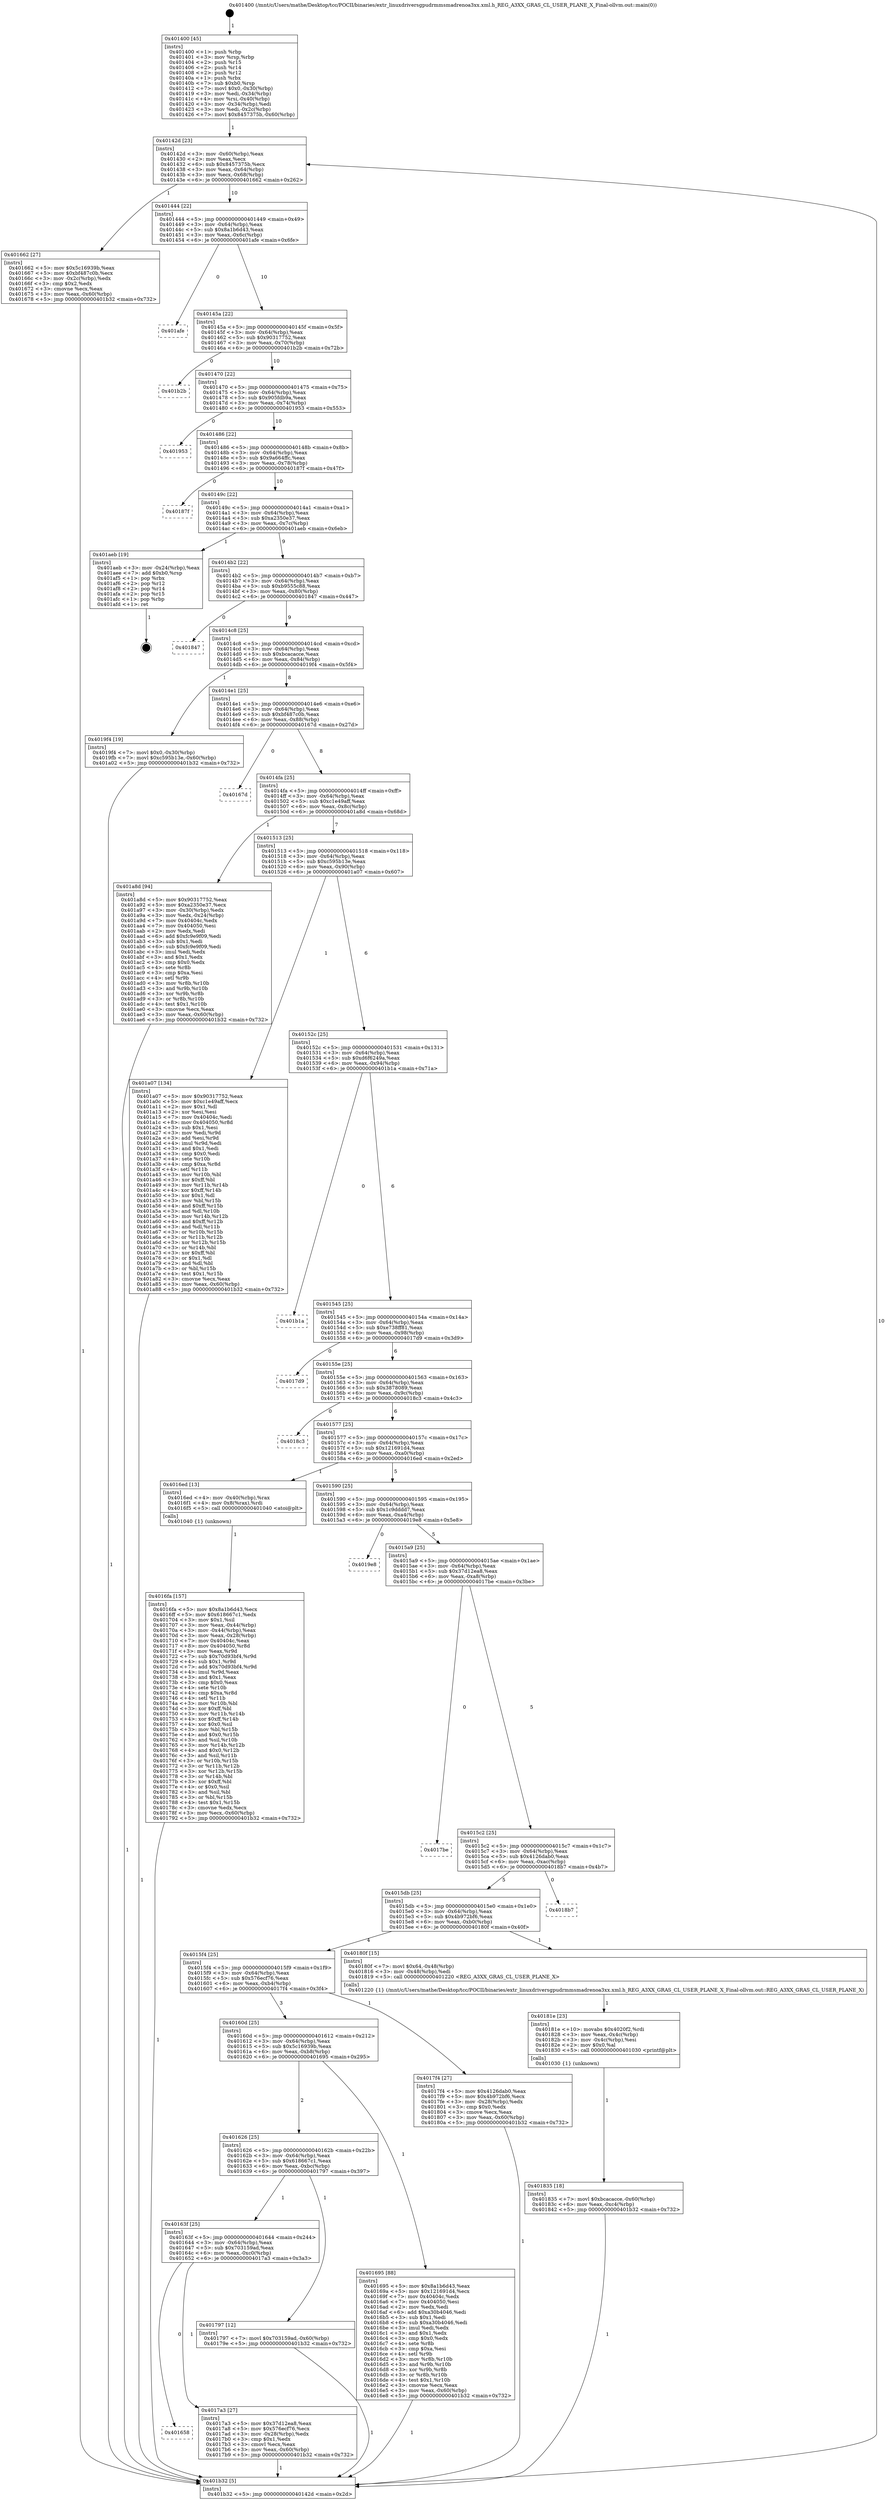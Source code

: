 digraph "0x401400" {
  label = "0x401400 (/mnt/c/Users/mathe/Desktop/tcc/POCII/binaries/extr_linuxdriversgpudrmmsmadrenoa3xx.xml.h_REG_A3XX_GRAS_CL_USER_PLANE_X_Final-ollvm.out::main(0))"
  labelloc = "t"
  node[shape=record]

  Entry [label="",width=0.3,height=0.3,shape=circle,fillcolor=black,style=filled]
  "0x40142d" [label="{
     0x40142d [23]\l
     | [instrs]\l
     &nbsp;&nbsp;0x40142d \<+3\>: mov -0x60(%rbp),%eax\l
     &nbsp;&nbsp;0x401430 \<+2\>: mov %eax,%ecx\l
     &nbsp;&nbsp;0x401432 \<+6\>: sub $0x8457375b,%ecx\l
     &nbsp;&nbsp;0x401438 \<+3\>: mov %eax,-0x64(%rbp)\l
     &nbsp;&nbsp;0x40143b \<+3\>: mov %ecx,-0x68(%rbp)\l
     &nbsp;&nbsp;0x40143e \<+6\>: je 0000000000401662 \<main+0x262\>\l
  }"]
  "0x401662" [label="{
     0x401662 [27]\l
     | [instrs]\l
     &nbsp;&nbsp;0x401662 \<+5\>: mov $0x5c16939b,%eax\l
     &nbsp;&nbsp;0x401667 \<+5\>: mov $0xbf487c0b,%ecx\l
     &nbsp;&nbsp;0x40166c \<+3\>: mov -0x2c(%rbp),%edx\l
     &nbsp;&nbsp;0x40166f \<+3\>: cmp $0x2,%edx\l
     &nbsp;&nbsp;0x401672 \<+3\>: cmovne %ecx,%eax\l
     &nbsp;&nbsp;0x401675 \<+3\>: mov %eax,-0x60(%rbp)\l
     &nbsp;&nbsp;0x401678 \<+5\>: jmp 0000000000401b32 \<main+0x732\>\l
  }"]
  "0x401444" [label="{
     0x401444 [22]\l
     | [instrs]\l
     &nbsp;&nbsp;0x401444 \<+5\>: jmp 0000000000401449 \<main+0x49\>\l
     &nbsp;&nbsp;0x401449 \<+3\>: mov -0x64(%rbp),%eax\l
     &nbsp;&nbsp;0x40144c \<+5\>: sub $0x8a1b6d43,%eax\l
     &nbsp;&nbsp;0x401451 \<+3\>: mov %eax,-0x6c(%rbp)\l
     &nbsp;&nbsp;0x401454 \<+6\>: je 0000000000401afe \<main+0x6fe\>\l
  }"]
  "0x401b32" [label="{
     0x401b32 [5]\l
     | [instrs]\l
     &nbsp;&nbsp;0x401b32 \<+5\>: jmp 000000000040142d \<main+0x2d\>\l
  }"]
  "0x401400" [label="{
     0x401400 [45]\l
     | [instrs]\l
     &nbsp;&nbsp;0x401400 \<+1\>: push %rbp\l
     &nbsp;&nbsp;0x401401 \<+3\>: mov %rsp,%rbp\l
     &nbsp;&nbsp;0x401404 \<+2\>: push %r15\l
     &nbsp;&nbsp;0x401406 \<+2\>: push %r14\l
     &nbsp;&nbsp;0x401408 \<+2\>: push %r12\l
     &nbsp;&nbsp;0x40140a \<+1\>: push %rbx\l
     &nbsp;&nbsp;0x40140b \<+7\>: sub $0xb0,%rsp\l
     &nbsp;&nbsp;0x401412 \<+7\>: movl $0x0,-0x30(%rbp)\l
     &nbsp;&nbsp;0x401419 \<+3\>: mov %edi,-0x34(%rbp)\l
     &nbsp;&nbsp;0x40141c \<+4\>: mov %rsi,-0x40(%rbp)\l
     &nbsp;&nbsp;0x401420 \<+3\>: mov -0x34(%rbp),%edi\l
     &nbsp;&nbsp;0x401423 \<+3\>: mov %edi,-0x2c(%rbp)\l
     &nbsp;&nbsp;0x401426 \<+7\>: movl $0x8457375b,-0x60(%rbp)\l
  }"]
  Exit [label="",width=0.3,height=0.3,shape=circle,fillcolor=black,style=filled,peripheries=2]
  "0x401afe" [label="{
     0x401afe\l
  }", style=dashed]
  "0x40145a" [label="{
     0x40145a [22]\l
     | [instrs]\l
     &nbsp;&nbsp;0x40145a \<+5\>: jmp 000000000040145f \<main+0x5f\>\l
     &nbsp;&nbsp;0x40145f \<+3\>: mov -0x64(%rbp),%eax\l
     &nbsp;&nbsp;0x401462 \<+5\>: sub $0x90317752,%eax\l
     &nbsp;&nbsp;0x401467 \<+3\>: mov %eax,-0x70(%rbp)\l
     &nbsp;&nbsp;0x40146a \<+6\>: je 0000000000401b2b \<main+0x72b\>\l
  }"]
  "0x401835" [label="{
     0x401835 [18]\l
     | [instrs]\l
     &nbsp;&nbsp;0x401835 \<+7\>: movl $0xbcacacce,-0x60(%rbp)\l
     &nbsp;&nbsp;0x40183c \<+6\>: mov %eax,-0xc4(%rbp)\l
     &nbsp;&nbsp;0x401842 \<+5\>: jmp 0000000000401b32 \<main+0x732\>\l
  }"]
  "0x401b2b" [label="{
     0x401b2b\l
  }", style=dashed]
  "0x401470" [label="{
     0x401470 [22]\l
     | [instrs]\l
     &nbsp;&nbsp;0x401470 \<+5\>: jmp 0000000000401475 \<main+0x75\>\l
     &nbsp;&nbsp;0x401475 \<+3\>: mov -0x64(%rbp),%eax\l
     &nbsp;&nbsp;0x401478 \<+5\>: sub $0x905fdb9a,%eax\l
     &nbsp;&nbsp;0x40147d \<+3\>: mov %eax,-0x74(%rbp)\l
     &nbsp;&nbsp;0x401480 \<+6\>: je 0000000000401953 \<main+0x553\>\l
  }"]
  "0x40181e" [label="{
     0x40181e [23]\l
     | [instrs]\l
     &nbsp;&nbsp;0x40181e \<+10\>: movabs $0x4020f2,%rdi\l
     &nbsp;&nbsp;0x401828 \<+3\>: mov %eax,-0x4c(%rbp)\l
     &nbsp;&nbsp;0x40182b \<+3\>: mov -0x4c(%rbp),%esi\l
     &nbsp;&nbsp;0x40182e \<+2\>: mov $0x0,%al\l
     &nbsp;&nbsp;0x401830 \<+5\>: call 0000000000401030 \<printf@plt\>\l
     | [calls]\l
     &nbsp;&nbsp;0x401030 \{1\} (unknown)\l
  }"]
  "0x401953" [label="{
     0x401953\l
  }", style=dashed]
  "0x401486" [label="{
     0x401486 [22]\l
     | [instrs]\l
     &nbsp;&nbsp;0x401486 \<+5\>: jmp 000000000040148b \<main+0x8b\>\l
     &nbsp;&nbsp;0x40148b \<+3\>: mov -0x64(%rbp),%eax\l
     &nbsp;&nbsp;0x40148e \<+5\>: sub $0x9a664ffc,%eax\l
     &nbsp;&nbsp;0x401493 \<+3\>: mov %eax,-0x78(%rbp)\l
     &nbsp;&nbsp;0x401496 \<+6\>: je 000000000040187f \<main+0x47f\>\l
  }"]
  "0x401658" [label="{
     0x401658\l
  }", style=dashed]
  "0x40187f" [label="{
     0x40187f\l
  }", style=dashed]
  "0x40149c" [label="{
     0x40149c [22]\l
     | [instrs]\l
     &nbsp;&nbsp;0x40149c \<+5\>: jmp 00000000004014a1 \<main+0xa1\>\l
     &nbsp;&nbsp;0x4014a1 \<+3\>: mov -0x64(%rbp),%eax\l
     &nbsp;&nbsp;0x4014a4 \<+5\>: sub $0xa2350e37,%eax\l
     &nbsp;&nbsp;0x4014a9 \<+3\>: mov %eax,-0x7c(%rbp)\l
     &nbsp;&nbsp;0x4014ac \<+6\>: je 0000000000401aeb \<main+0x6eb\>\l
  }"]
  "0x4017a3" [label="{
     0x4017a3 [27]\l
     | [instrs]\l
     &nbsp;&nbsp;0x4017a3 \<+5\>: mov $0x37d12ea8,%eax\l
     &nbsp;&nbsp;0x4017a8 \<+5\>: mov $0x576ecf76,%ecx\l
     &nbsp;&nbsp;0x4017ad \<+3\>: mov -0x28(%rbp),%edx\l
     &nbsp;&nbsp;0x4017b0 \<+3\>: cmp $0x1,%edx\l
     &nbsp;&nbsp;0x4017b3 \<+3\>: cmovl %ecx,%eax\l
     &nbsp;&nbsp;0x4017b6 \<+3\>: mov %eax,-0x60(%rbp)\l
     &nbsp;&nbsp;0x4017b9 \<+5\>: jmp 0000000000401b32 \<main+0x732\>\l
  }"]
  "0x401aeb" [label="{
     0x401aeb [19]\l
     | [instrs]\l
     &nbsp;&nbsp;0x401aeb \<+3\>: mov -0x24(%rbp),%eax\l
     &nbsp;&nbsp;0x401aee \<+7\>: add $0xb0,%rsp\l
     &nbsp;&nbsp;0x401af5 \<+1\>: pop %rbx\l
     &nbsp;&nbsp;0x401af6 \<+2\>: pop %r12\l
     &nbsp;&nbsp;0x401af8 \<+2\>: pop %r14\l
     &nbsp;&nbsp;0x401afa \<+2\>: pop %r15\l
     &nbsp;&nbsp;0x401afc \<+1\>: pop %rbp\l
     &nbsp;&nbsp;0x401afd \<+1\>: ret\l
  }"]
  "0x4014b2" [label="{
     0x4014b2 [22]\l
     | [instrs]\l
     &nbsp;&nbsp;0x4014b2 \<+5\>: jmp 00000000004014b7 \<main+0xb7\>\l
     &nbsp;&nbsp;0x4014b7 \<+3\>: mov -0x64(%rbp),%eax\l
     &nbsp;&nbsp;0x4014ba \<+5\>: sub $0xb9555c88,%eax\l
     &nbsp;&nbsp;0x4014bf \<+3\>: mov %eax,-0x80(%rbp)\l
     &nbsp;&nbsp;0x4014c2 \<+6\>: je 0000000000401847 \<main+0x447\>\l
  }"]
  "0x40163f" [label="{
     0x40163f [25]\l
     | [instrs]\l
     &nbsp;&nbsp;0x40163f \<+5\>: jmp 0000000000401644 \<main+0x244\>\l
     &nbsp;&nbsp;0x401644 \<+3\>: mov -0x64(%rbp),%eax\l
     &nbsp;&nbsp;0x401647 \<+5\>: sub $0x703159ad,%eax\l
     &nbsp;&nbsp;0x40164c \<+6\>: mov %eax,-0xc0(%rbp)\l
     &nbsp;&nbsp;0x401652 \<+6\>: je 00000000004017a3 \<main+0x3a3\>\l
  }"]
  "0x401847" [label="{
     0x401847\l
  }", style=dashed]
  "0x4014c8" [label="{
     0x4014c8 [25]\l
     | [instrs]\l
     &nbsp;&nbsp;0x4014c8 \<+5\>: jmp 00000000004014cd \<main+0xcd\>\l
     &nbsp;&nbsp;0x4014cd \<+3\>: mov -0x64(%rbp),%eax\l
     &nbsp;&nbsp;0x4014d0 \<+5\>: sub $0xbcacacce,%eax\l
     &nbsp;&nbsp;0x4014d5 \<+6\>: mov %eax,-0x84(%rbp)\l
     &nbsp;&nbsp;0x4014db \<+6\>: je 00000000004019f4 \<main+0x5f4\>\l
  }"]
  "0x401797" [label="{
     0x401797 [12]\l
     | [instrs]\l
     &nbsp;&nbsp;0x401797 \<+7\>: movl $0x703159ad,-0x60(%rbp)\l
     &nbsp;&nbsp;0x40179e \<+5\>: jmp 0000000000401b32 \<main+0x732\>\l
  }"]
  "0x4019f4" [label="{
     0x4019f4 [19]\l
     | [instrs]\l
     &nbsp;&nbsp;0x4019f4 \<+7\>: movl $0x0,-0x30(%rbp)\l
     &nbsp;&nbsp;0x4019fb \<+7\>: movl $0xc595b13e,-0x60(%rbp)\l
     &nbsp;&nbsp;0x401a02 \<+5\>: jmp 0000000000401b32 \<main+0x732\>\l
  }"]
  "0x4014e1" [label="{
     0x4014e1 [25]\l
     | [instrs]\l
     &nbsp;&nbsp;0x4014e1 \<+5\>: jmp 00000000004014e6 \<main+0xe6\>\l
     &nbsp;&nbsp;0x4014e6 \<+3\>: mov -0x64(%rbp),%eax\l
     &nbsp;&nbsp;0x4014e9 \<+5\>: sub $0xbf487c0b,%eax\l
     &nbsp;&nbsp;0x4014ee \<+6\>: mov %eax,-0x88(%rbp)\l
     &nbsp;&nbsp;0x4014f4 \<+6\>: je 000000000040167d \<main+0x27d\>\l
  }"]
  "0x4016fa" [label="{
     0x4016fa [157]\l
     | [instrs]\l
     &nbsp;&nbsp;0x4016fa \<+5\>: mov $0x8a1b6d43,%ecx\l
     &nbsp;&nbsp;0x4016ff \<+5\>: mov $0x618667c1,%edx\l
     &nbsp;&nbsp;0x401704 \<+3\>: mov $0x1,%sil\l
     &nbsp;&nbsp;0x401707 \<+3\>: mov %eax,-0x44(%rbp)\l
     &nbsp;&nbsp;0x40170a \<+3\>: mov -0x44(%rbp),%eax\l
     &nbsp;&nbsp;0x40170d \<+3\>: mov %eax,-0x28(%rbp)\l
     &nbsp;&nbsp;0x401710 \<+7\>: mov 0x40404c,%eax\l
     &nbsp;&nbsp;0x401717 \<+8\>: mov 0x404050,%r8d\l
     &nbsp;&nbsp;0x40171f \<+3\>: mov %eax,%r9d\l
     &nbsp;&nbsp;0x401722 \<+7\>: sub $0x70d93bf4,%r9d\l
     &nbsp;&nbsp;0x401729 \<+4\>: sub $0x1,%r9d\l
     &nbsp;&nbsp;0x40172d \<+7\>: add $0x70d93bf4,%r9d\l
     &nbsp;&nbsp;0x401734 \<+4\>: imul %r9d,%eax\l
     &nbsp;&nbsp;0x401738 \<+3\>: and $0x1,%eax\l
     &nbsp;&nbsp;0x40173b \<+3\>: cmp $0x0,%eax\l
     &nbsp;&nbsp;0x40173e \<+4\>: sete %r10b\l
     &nbsp;&nbsp;0x401742 \<+4\>: cmp $0xa,%r8d\l
     &nbsp;&nbsp;0x401746 \<+4\>: setl %r11b\l
     &nbsp;&nbsp;0x40174a \<+3\>: mov %r10b,%bl\l
     &nbsp;&nbsp;0x40174d \<+3\>: xor $0xff,%bl\l
     &nbsp;&nbsp;0x401750 \<+3\>: mov %r11b,%r14b\l
     &nbsp;&nbsp;0x401753 \<+4\>: xor $0xff,%r14b\l
     &nbsp;&nbsp;0x401757 \<+4\>: xor $0x0,%sil\l
     &nbsp;&nbsp;0x40175b \<+3\>: mov %bl,%r15b\l
     &nbsp;&nbsp;0x40175e \<+4\>: and $0x0,%r15b\l
     &nbsp;&nbsp;0x401762 \<+3\>: and %sil,%r10b\l
     &nbsp;&nbsp;0x401765 \<+3\>: mov %r14b,%r12b\l
     &nbsp;&nbsp;0x401768 \<+4\>: and $0x0,%r12b\l
     &nbsp;&nbsp;0x40176c \<+3\>: and %sil,%r11b\l
     &nbsp;&nbsp;0x40176f \<+3\>: or %r10b,%r15b\l
     &nbsp;&nbsp;0x401772 \<+3\>: or %r11b,%r12b\l
     &nbsp;&nbsp;0x401775 \<+3\>: xor %r12b,%r15b\l
     &nbsp;&nbsp;0x401778 \<+3\>: or %r14b,%bl\l
     &nbsp;&nbsp;0x40177b \<+3\>: xor $0xff,%bl\l
     &nbsp;&nbsp;0x40177e \<+4\>: or $0x0,%sil\l
     &nbsp;&nbsp;0x401782 \<+3\>: and %sil,%bl\l
     &nbsp;&nbsp;0x401785 \<+3\>: or %bl,%r15b\l
     &nbsp;&nbsp;0x401788 \<+4\>: test $0x1,%r15b\l
     &nbsp;&nbsp;0x40178c \<+3\>: cmovne %edx,%ecx\l
     &nbsp;&nbsp;0x40178f \<+3\>: mov %ecx,-0x60(%rbp)\l
     &nbsp;&nbsp;0x401792 \<+5\>: jmp 0000000000401b32 \<main+0x732\>\l
  }"]
  "0x40167d" [label="{
     0x40167d\l
  }", style=dashed]
  "0x4014fa" [label="{
     0x4014fa [25]\l
     | [instrs]\l
     &nbsp;&nbsp;0x4014fa \<+5\>: jmp 00000000004014ff \<main+0xff\>\l
     &nbsp;&nbsp;0x4014ff \<+3\>: mov -0x64(%rbp),%eax\l
     &nbsp;&nbsp;0x401502 \<+5\>: sub $0xc1e49aff,%eax\l
     &nbsp;&nbsp;0x401507 \<+6\>: mov %eax,-0x8c(%rbp)\l
     &nbsp;&nbsp;0x40150d \<+6\>: je 0000000000401a8d \<main+0x68d\>\l
  }"]
  "0x401626" [label="{
     0x401626 [25]\l
     | [instrs]\l
     &nbsp;&nbsp;0x401626 \<+5\>: jmp 000000000040162b \<main+0x22b\>\l
     &nbsp;&nbsp;0x40162b \<+3\>: mov -0x64(%rbp),%eax\l
     &nbsp;&nbsp;0x40162e \<+5\>: sub $0x618667c1,%eax\l
     &nbsp;&nbsp;0x401633 \<+6\>: mov %eax,-0xbc(%rbp)\l
     &nbsp;&nbsp;0x401639 \<+6\>: je 0000000000401797 \<main+0x397\>\l
  }"]
  "0x401a8d" [label="{
     0x401a8d [94]\l
     | [instrs]\l
     &nbsp;&nbsp;0x401a8d \<+5\>: mov $0x90317752,%eax\l
     &nbsp;&nbsp;0x401a92 \<+5\>: mov $0xa2350e37,%ecx\l
     &nbsp;&nbsp;0x401a97 \<+3\>: mov -0x30(%rbp),%edx\l
     &nbsp;&nbsp;0x401a9a \<+3\>: mov %edx,-0x24(%rbp)\l
     &nbsp;&nbsp;0x401a9d \<+7\>: mov 0x40404c,%edx\l
     &nbsp;&nbsp;0x401aa4 \<+7\>: mov 0x404050,%esi\l
     &nbsp;&nbsp;0x401aab \<+2\>: mov %edx,%edi\l
     &nbsp;&nbsp;0x401aad \<+6\>: add $0xfc9e9f09,%edi\l
     &nbsp;&nbsp;0x401ab3 \<+3\>: sub $0x1,%edi\l
     &nbsp;&nbsp;0x401ab6 \<+6\>: sub $0xfc9e9f09,%edi\l
     &nbsp;&nbsp;0x401abc \<+3\>: imul %edi,%edx\l
     &nbsp;&nbsp;0x401abf \<+3\>: and $0x1,%edx\l
     &nbsp;&nbsp;0x401ac2 \<+3\>: cmp $0x0,%edx\l
     &nbsp;&nbsp;0x401ac5 \<+4\>: sete %r8b\l
     &nbsp;&nbsp;0x401ac9 \<+3\>: cmp $0xa,%esi\l
     &nbsp;&nbsp;0x401acc \<+4\>: setl %r9b\l
     &nbsp;&nbsp;0x401ad0 \<+3\>: mov %r8b,%r10b\l
     &nbsp;&nbsp;0x401ad3 \<+3\>: and %r9b,%r10b\l
     &nbsp;&nbsp;0x401ad6 \<+3\>: xor %r9b,%r8b\l
     &nbsp;&nbsp;0x401ad9 \<+3\>: or %r8b,%r10b\l
     &nbsp;&nbsp;0x401adc \<+4\>: test $0x1,%r10b\l
     &nbsp;&nbsp;0x401ae0 \<+3\>: cmovne %ecx,%eax\l
     &nbsp;&nbsp;0x401ae3 \<+3\>: mov %eax,-0x60(%rbp)\l
     &nbsp;&nbsp;0x401ae6 \<+5\>: jmp 0000000000401b32 \<main+0x732\>\l
  }"]
  "0x401513" [label="{
     0x401513 [25]\l
     | [instrs]\l
     &nbsp;&nbsp;0x401513 \<+5\>: jmp 0000000000401518 \<main+0x118\>\l
     &nbsp;&nbsp;0x401518 \<+3\>: mov -0x64(%rbp),%eax\l
     &nbsp;&nbsp;0x40151b \<+5\>: sub $0xc595b13e,%eax\l
     &nbsp;&nbsp;0x401520 \<+6\>: mov %eax,-0x90(%rbp)\l
     &nbsp;&nbsp;0x401526 \<+6\>: je 0000000000401a07 \<main+0x607\>\l
  }"]
  "0x401695" [label="{
     0x401695 [88]\l
     | [instrs]\l
     &nbsp;&nbsp;0x401695 \<+5\>: mov $0x8a1b6d43,%eax\l
     &nbsp;&nbsp;0x40169a \<+5\>: mov $0x121691d4,%ecx\l
     &nbsp;&nbsp;0x40169f \<+7\>: mov 0x40404c,%edx\l
     &nbsp;&nbsp;0x4016a6 \<+7\>: mov 0x404050,%esi\l
     &nbsp;&nbsp;0x4016ad \<+2\>: mov %edx,%edi\l
     &nbsp;&nbsp;0x4016af \<+6\>: add $0xa30b4046,%edi\l
     &nbsp;&nbsp;0x4016b5 \<+3\>: sub $0x1,%edi\l
     &nbsp;&nbsp;0x4016b8 \<+6\>: sub $0xa30b4046,%edi\l
     &nbsp;&nbsp;0x4016be \<+3\>: imul %edi,%edx\l
     &nbsp;&nbsp;0x4016c1 \<+3\>: and $0x1,%edx\l
     &nbsp;&nbsp;0x4016c4 \<+3\>: cmp $0x0,%edx\l
     &nbsp;&nbsp;0x4016c7 \<+4\>: sete %r8b\l
     &nbsp;&nbsp;0x4016cb \<+3\>: cmp $0xa,%esi\l
     &nbsp;&nbsp;0x4016ce \<+4\>: setl %r9b\l
     &nbsp;&nbsp;0x4016d2 \<+3\>: mov %r8b,%r10b\l
     &nbsp;&nbsp;0x4016d5 \<+3\>: and %r9b,%r10b\l
     &nbsp;&nbsp;0x4016d8 \<+3\>: xor %r9b,%r8b\l
     &nbsp;&nbsp;0x4016db \<+3\>: or %r8b,%r10b\l
     &nbsp;&nbsp;0x4016de \<+4\>: test $0x1,%r10b\l
     &nbsp;&nbsp;0x4016e2 \<+3\>: cmovne %ecx,%eax\l
     &nbsp;&nbsp;0x4016e5 \<+3\>: mov %eax,-0x60(%rbp)\l
     &nbsp;&nbsp;0x4016e8 \<+5\>: jmp 0000000000401b32 \<main+0x732\>\l
  }"]
  "0x401a07" [label="{
     0x401a07 [134]\l
     | [instrs]\l
     &nbsp;&nbsp;0x401a07 \<+5\>: mov $0x90317752,%eax\l
     &nbsp;&nbsp;0x401a0c \<+5\>: mov $0xc1e49aff,%ecx\l
     &nbsp;&nbsp;0x401a11 \<+2\>: mov $0x1,%dl\l
     &nbsp;&nbsp;0x401a13 \<+2\>: xor %esi,%esi\l
     &nbsp;&nbsp;0x401a15 \<+7\>: mov 0x40404c,%edi\l
     &nbsp;&nbsp;0x401a1c \<+8\>: mov 0x404050,%r8d\l
     &nbsp;&nbsp;0x401a24 \<+3\>: sub $0x1,%esi\l
     &nbsp;&nbsp;0x401a27 \<+3\>: mov %edi,%r9d\l
     &nbsp;&nbsp;0x401a2a \<+3\>: add %esi,%r9d\l
     &nbsp;&nbsp;0x401a2d \<+4\>: imul %r9d,%edi\l
     &nbsp;&nbsp;0x401a31 \<+3\>: and $0x1,%edi\l
     &nbsp;&nbsp;0x401a34 \<+3\>: cmp $0x0,%edi\l
     &nbsp;&nbsp;0x401a37 \<+4\>: sete %r10b\l
     &nbsp;&nbsp;0x401a3b \<+4\>: cmp $0xa,%r8d\l
     &nbsp;&nbsp;0x401a3f \<+4\>: setl %r11b\l
     &nbsp;&nbsp;0x401a43 \<+3\>: mov %r10b,%bl\l
     &nbsp;&nbsp;0x401a46 \<+3\>: xor $0xff,%bl\l
     &nbsp;&nbsp;0x401a49 \<+3\>: mov %r11b,%r14b\l
     &nbsp;&nbsp;0x401a4c \<+4\>: xor $0xff,%r14b\l
     &nbsp;&nbsp;0x401a50 \<+3\>: xor $0x1,%dl\l
     &nbsp;&nbsp;0x401a53 \<+3\>: mov %bl,%r15b\l
     &nbsp;&nbsp;0x401a56 \<+4\>: and $0xff,%r15b\l
     &nbsp;&nbsp;0x401a5a \<+3\>: and %dl,%r10b\l
     &nbsp;&nbsp;0x401a5d \<+3\>: mov %r14b,%r12b\l
     &nbsp;&nbsp;0x401a60 \<+4\>: and $0xff,%r12b\l
     &nbsp;&nbsp;0x401a64 \<+3\>: and %dl,%r11b\l
     &nbsp;&nbsp;0x401a67 \<+3\>: or %r10b,%r15b\l
     &nbsp;&nbsp;0x401a6a \<+3\>: or %r11b,%r12b\l
     &nbsp;&nbsp;0x401a6d \<+3\>: xor %r12b,%r15b\l
     &nbsp;&nbsp;0x401a70 \<+3\>: or %r14b,%bl\l
     &nbsp;&nbsp;0x401a73 \<+3\>: xor $0xff,%bl\l
     &nbsp;&nbsp;0x401a76 \<+3\>: or $0x1,%dl\l
     &nbsp;&nbsp;0x401a79 \<+2\>: and %dl,%bl\l
     &nbsp;&nbsp;0x401a7b \<+3\>: or %bl,%r15b\l
     &nbsp;&nbsp;0x401a7e \<+4\>: test $0x1,%r15b\l
     &nbsp;&nbsp;0x401a82 \<+3\>: cmovne %ecx,%eax\l
     &nbsp;&nbsp;0x401a85 \<+3\>: mov %eax,-0x60(%rbp)\l
     &nbsp;&nbsp;0x401a88 \<+5\>: jmp 0000000000401b32 \<main+0x732\>\l
  }"]
  "0x40152c" [label="{
     0x40152c [25]\l
     | [instrs]\l
     &nbsp;&nbsp;0x40152c \<+5\>: jmp 0000000000401531 \<main+0x131\>\l
     &nbsp;&nbsp;0x401531 \<+3\>: mov -0x64(%rbp),%eax\l
     &nbsp;&nbsp;0x401534 \<+5\>: sub $0xd6f6249a,%eax\l
     &nbsp;&nbsp;0x401539 \<+6\>: mov %eax,-0x94(%rbp)\l
     &nbsp;&nbsp;0x40153f \<+6\>: je 0000000000401b1a \<main+0x71a\>\l
  }"]
  "0x40160d" [label="{
     0x40160d [25]\l
     | [instrs]\l
     &nbsp;&nbsp;0x40160d \<+5\>: jmp 0000000000401612 \<main+0x212\>\l
     &nbsp;&nbsp;0x401612 \<+3\>: mov -0x64(%rbp),%eax\l
     &nbsp;&nbsp;0x401615 \<+5\>: sub $0x5c16939b,%eax\l
     &nbsp;&nbsp;0x40161a \<+6\>: mov %eax,-0xb8(%rbp)\l
     &nbsp;&nbsp;0x401620 \<+6\>: je 0000000000401695 \<main+0x295\>\l
  }"]
  "0x401b1a" [label="{
     0x401b1a\l
  }", style=dashed]
  "0x401545" [label="{
     0x401545 [25]\l
     | [instrs]\l
     &nbsp;&nbsp;0x401545 \<+5\>: jmp 000000000040154a \<main+0x14a\>\l
     &nbsp;&nbsp;0x40154a \<+3\>: mov -0x64(%rbp),%eax\l
     &nbsp;&nbsp;0x40154d \<+5\>: sub $0xe738ff81,%eax\l
     &nbsp;&nbsp;0x401552 \<+6\>: mov %eax,-0x98(%rbp)\l
     &nbsp;&nbsp;0x401558 \<+6\>: je 00000000004017d9 \<main+0x3d9\>\l
  }"]
  "0x4017f4" [label="{
     0x4017f4 [27]\l
     | [instrs]\l
     &nbsp;&nbsp;0x4017f4 \<+5\>: mov $0x4126dab0,%eax\l
     &nbsp;&nbsp;0x4017f9 \<+5\>: mov $0x4b972bf6,%ecx\l
     &nbsp;&nbsp;0x4017fe \<+3\>: mov -0x28(%rbp),%edx\l
     &nbsp;&nbsp;0x401801 \<+3\>: cmp $0x0,%edx\l
     &nbsp;&nbsp;0x401804 \<+3\>: cmove %ecx,%eax\l
     &nbsp;&nbsp;0x401807 \<+3\>: mov %eax,-0x60(%rbp)\l
     &nbsp;&nbsp;0x40180a \<+5\>: jmp 0000000000401b32 \<main+0x732\>\l
  }"]
  "0x4017d9" [label="{
     0x4017d9\l
  }", style=dashed]
  "0x40155e" [label="{
     0x40155e [25]\l
     | [instrs]\l
     &nbsp;&nbsp;0x40155e \<+5\>: jmp 0000000000401563 \<main+0x163\>\l
     &nbsp;&nbsp;0x401563 \<+3\>: mov -0x64(%rbp),%eax\l
     &nbsp;&nbsp;0x401566 \<+5\>: sub $0x3878089,%eax\l
     &nbsp;&nbsp;0x40156b \<+6\>: mov %eax,-0x9c(%rbp)\l
     &nbsp;&nbsp;0x401571 \<+6\>: je 00000000004018c3 \<main+0x4c3\>\l
  }"]
  "0x4015f4" [label="{
     0x4015f4 [25]\l
     | [instrs]\l
     &nbsp;&nbsp;0x4015f4 \<+5\>: jmp 00000000004015f9 \<main+0x1f9\>\l
     &nbsp;&nbsp;0x4015f9 \<+3\>: mov -0x64(%rbp),%eax\l
     &nbsp;&nbsp;0x4015fc \<+5\>: sub $0x576ecf76,%eax\l
     &nbsp;&nbsp;0x401601 \<+6\>: mov %eax,-0xb4(%rbp)\l
     &nbsp;&nbsp;0x401607 \<+6\>: je 00000000004017f4 \<main+0x3f4\>\l
  }"]
  "0x4018c3" [label="{
     0x4018c3\l
  }", style=dashed]
  "0x401577" [label="{
     0x401577 [25]\l
     | [instrs]\l
     &nbsp;&nbsp;0x401577 \<+5\>: jmp 000000000040157c \<main+0x17c\>\l
     &nbsp;&nbsp;0x40157c \<+3\>: mov -0x64(%rbp),%eax\l
     &nbsp;&nbsp;0x40157f \<+5\>: sub $0x121691d4,%eax\l
     &nbsp;&nbsp;0x401584 \<+6\>: mov %eax,-0xa0(%rbp)\l
     &nbsp;&nbsp;0x40158a \<+6\>: je 00000000004016ed \<main+0x2ed\>\l
  }"]
  "0x40180f" [label="{
     0x40180f [15]\l
     | [instrs]\l
     &nbsp;&nbsp;0x40180f \<+7\>: movl $0x64,-0x48(%rbp)\l
     &nbsp;&nbsp;0x401816 \<+3\>: mov -0x48(%rbp),%edi\l
     &nbsp;&nbsp;0x401819 \<+5\>: call 0000000000401220 \<REG_A3XX_GRAS_CL_USER_PLANE_X\>\l
     | [calls]\l
     &nbsp;&nbsp;0x401220 \{1\} (/mnt/c/Users/mathe/Desktop/tcc/POCII/binaries/extr_linuxdriversgpudrmmsmadrenoa3xx.xml.h_REG_A3XX_GRAS_CL_USER_PLANE_X_Final-ollvm.out::REG_A3XX_GRAS_CL_USER_PLANE_X)\l
  }"]
  "0x4016ed" [label="{
     0x4016ed [13]\l
     | [instrs]\l
     &nbsp;&nbsp;0x4016ed \<+4\>: mov -0x40(%rbp),%rax\l
     &nbsp;&nbsp;0x4016f1 \<+4\>: mov 0x8(%rax),%rdi\l
     &nbsp;&nbsp;0x4016f5 \<+5\>: call 0000000000401040 \<atoi@plt\>\l
     | [calls]\l
     &nbsp;&nbsp;0x401040 \{1\} (unknown)\l
  }"]
  "0x401590" [label="{
     0x401590 [25]\l
     | [instrs]\l
     &nbsp;&nbsp;0x401590 \<+5\>: jmp 0000000000401595 \<main+0x195\>\l
     &nbsp;&nbsp;0x401595 \<+3\>: mov -0x64(%rbp),%eax\l
     &nbsp;&nbsp;0x401598 \<+5\>: sub $0x1c9dddd7,%eax\l
     &nbsp;&nbsp;0x40159d \<+6\>: mov %eax,-0xa4(%rbp)\l
     &nbsp;&nbsp;0x4015a3 \<+6\>: je 00000000004019e8 \<main+0x5e8\>\l
  }"]
  "0x4015db" [label="{
     0x4015db [25]\l
     | [instrs]\l
     &nbsp;&nbsp;0x4015db \<+5\>: jmp 00000000004015e0 \<main+0x1e0\>\l
     &nbsp;&nbsp;0x4015e0 \<+3\>: mov -0x64(%rbp),%eax\l
     &nbsp;&nbsp;0x4015e3 \<+5\>: sub $0x4b972bf6,%eax\l
     &nbsp;&nbsp;0x4015e8 \<+6\>: mov %eax,-0xb0(%rbp)\l
     &nbsp;&nbsp;0x4015ee \<+6\>: je 000000000040180f \<main+0x40f\>\l
  }"]
  "0x4019e8" [label="{
     0x4019e8\l
  }", style=dashed]
  "0x4015a9" [label="{
     0x4015a9 [25]\l
     | [instrs]\l
     &nbsp;&nbsp;0x4015a9 \<+5\>: jmp 00000000004015ae \<main+0x1ae\>\l
     &nbsp;&nbsp;0x4015ae \<+3\>: mov -0x64(%rbp),%eax\l
     &nbsp;&nbsp;0x4015b1 \<+5\>: sub $0x37d12ea8,%eax\l
     &nbsp;&nbsp;0x4015b6 \<+6\>: mov %eax,-0xa8(%rbp)\l
     &nbsp;&nbsp;0x4015bc \<+6\>: je 00000000004017be \<main+0x3be\>\l
  }"]
  "0x4018b7" [label="{
     0x4018b7\l
  }", style=dashed]
  "0x4017be" [label="{
     0x4017be\l
  }", style=dashed]
  "0x4015c2" [label="{
     0x4015c2 [25]\l
     | [instrs]\l
     &nbsp;&nbsp;0x4015c2 \<+5\>: jmp 00000000004015c7 \<main+0x1c7\>\l
     &nbsp;&nbsp;0x4015c7 \<+3\>: mov -0x64(%rbp),%eax\l
     &nbsp;&nbsp;0x4015ca \<+5\>: sub $0x4126dab0,%eax\l
     &nbsp;&nbsp;0x4015cf \<+6\>: mov %eax,-0xac(%rbp)\l
     &nbsp;&nbsp;0x4015d5 \<+6\>: je 00000000004018b7 \<main+0x4b7\>\l
  }"]
  Entry -> "0x401400" [label=" 1"]
  "0x40142d" -> "0x401662" [label=" 1"]
  "0x40142d" -> "0x401444" [label=" 10"]
  "0x401662" -> "0x401b32" [label=" 1"]
  "0x401400" -> "0x40142d" [label=" 1"]
  "0x401b32" -> "0x40142d" [label=" 10"]
  "0x401aeb" -> Exit [label=" 1"]
  "0x401444" -> "0x401afe" [label=" 0"]
  "0x401444" -> "0x40145a" [label=" 10"]
  "0x401a8d" -> "0x401b32" [label=" 1"]
  "0x40145a" -> "0x401b2b" [label=" 0"]
  "0x40145a" -> "0x401470" [label=" 10"]
  "0x401a07" -> "0x401b32" [label=" 1"]
  "0x401470" -> "0x401953" [label=" 0"]
  "0x401470" -> "0x401486" [label=" 10"]
  "0x4019f4" -> "0x401b32" [label=" 1"]
  "0x401486" -> "0x40187f" [label=" 0"]
  "0x401486" -> "0x40149c" [label=" 10"]
  "0x401835" -> "0x401b32" [label=" 1"]
  "0x40149c" -> "0x401aeb" [label=" 1"]
  "0x40149c" -> "0x4014b2" [label=" 9"]
  "0x40181e" -> "0x401835" [label=" 1"]
  "0x4014b2" -> "0x401847" [label=" 0"]
  "0x4014b2" -> "0x4014c8" [label=" 9"]
  "0x4017f4" -> "0x401b32" [label=" 1"]
  "0x4014c8" -> "0x4019f4" [label=" 1"]
  "0x4014c8" -> "0x4014e1" [label=" 8"]
  "0x4017a3" -> "0x401b32" [label=" 1"]
  "0x4014e1" -> "0x40167d" [label=" 0"]
  "0x4014e1" -> "0x4014fa" [label=" 8"]
  "0x40163f" -> "0x4017a3" [label=" 1"]
  "0x4014fa" -> "0x401a8d" [label=" 1"]
  "0x4014fa" -> "0x401513" [label=" 7"]
  "0x40180f" -> "0x40181e" [label=" 1"]
  "0x401513" -> "0x401a07" [label=" 1"]
  "0x401513" -> "0x40152c" [label=" 6"]
  "0x401797" -> "0x401b32" [label=" 1"]
  "0x40152c" -> "0x401b1a" [label=" 0"]
  "0x40152c" -> "0x401545" [label=" 6"]
  "0x401626" -> "0x401797" [label=" 1"]
  "0x401545" -> "0x4017d9" [label=" 0"]
  "0x401545" -> "0x40155e" [label=" 6"]
  "0x40163f" -> "0x401658" [label=" 0"]
  "0x40155e" -> "0x4018c3" [label=" 0"]
  "0x40155e" -> "0x401577" [label=" 6"]
  "0x4016ed" -> "0x4016fa" [label=" 1"]
  "0x401577" -> "0x4016ed" [label=" 1"]
  "0x401577" -> "0x401590" [label=" 5"]
  "0x401695" -> "0x401b32" [label=" 1"]
  "0x401590" -> "0x4019e8" [label=" 0"]
  "0x401590" -> "0x4015a9" [label=" 5"]
  "0x40160d" -> "0x401695" [label=" 1"]
  "0x4015a9" -> "0x4017be" [label=" 0"]
  "0x4015a9" -> "0x4015c2" [label=" 5"]
  "0x401626" -> "0x40163f" [label=" 1"]
  "0x4015c2" -> "0x4018b7" [label=" 0"]
  "0x4015c2" -> "0x4015db" [label=" 5"]
  "0x40160d" -> "0x401626" [label=" 2"]
  "0x4015db" -> "0x40180f" [label=" 1"]
  "0x4015db" -> "0x4015f4" [label=" 4"]
  "0x4016fa" -> "0x401b32" [label=" 1"]
  "0x4015f4" -> "0x4017f4" [label=" 1"]
  "0x4015f4" -> "0x40160d" [label=" 3"]
}

